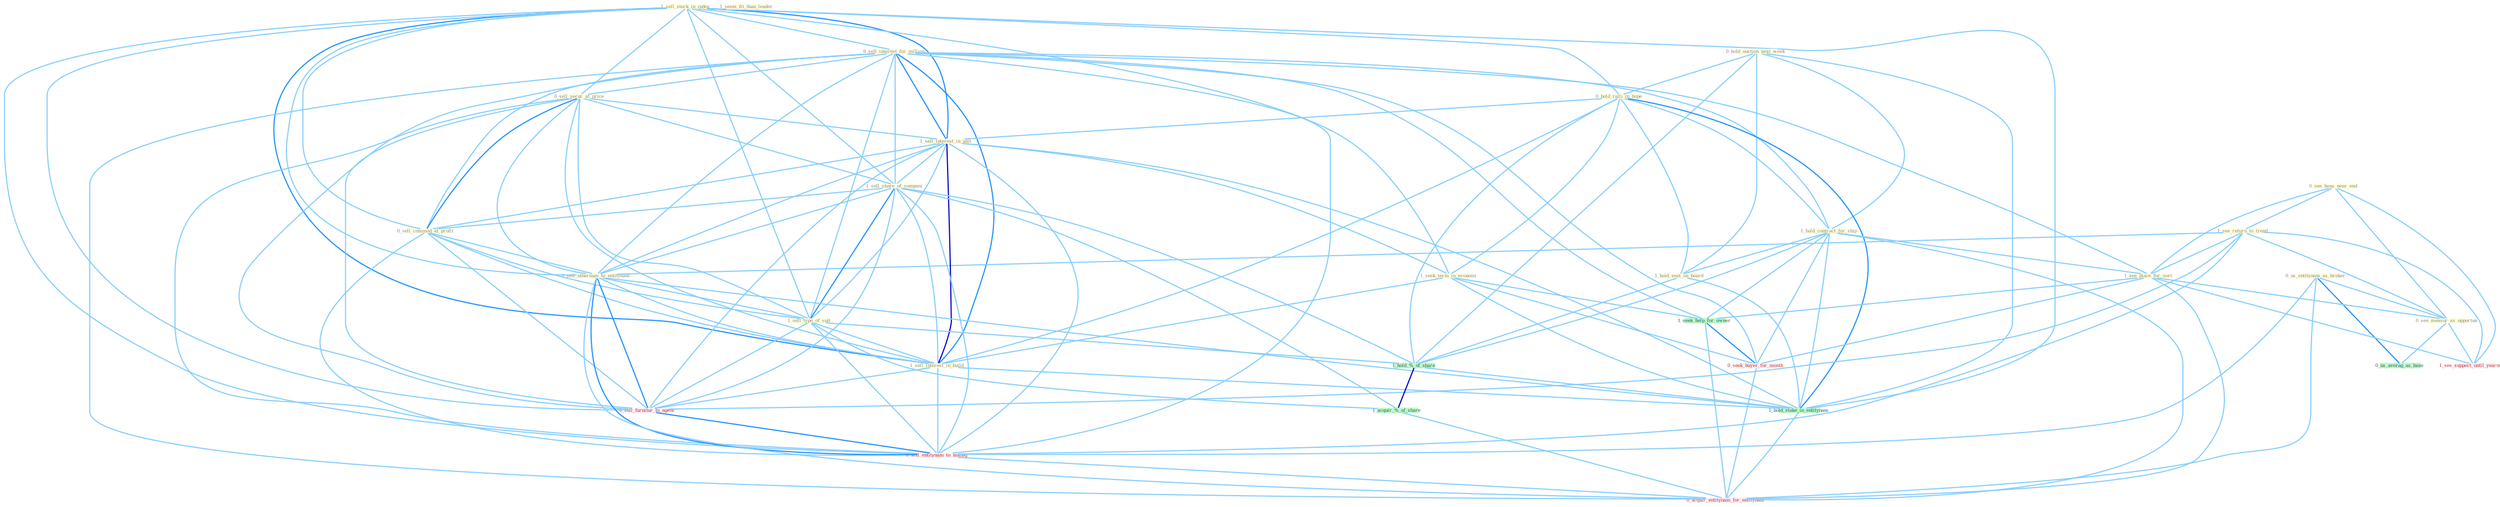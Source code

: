 Graph G{ 
    node
    [shape=polygon,style=filled,width=.5,height=.06,color="#BDFCC9",fixedsize=true,fontsize=4,
    fontcolor="#2f4f4f"];
    {node
    [color="#ffffe0", fontcolor="#8b7d6b"] "1_sell_stock_in_index " "0_hold_auction_next_week " "1_seem_fit_than_leader " "0_sell_interest_for_million " "0_us_entitynam_as_broker " "0_hold_ralli_in_hope " "0_see_hous_near_end " "0_sell_secur_at_price " "1_see_return_to_trend " "1_hold_contract_for_ship " "1_see_place_for_sort " "1_sell_interest_in_unit " "1_seek_term_in_economi " "1_sell_share_of_compani " "0_sell_commod_at_profit " "0_sell_othernum_to_entitynam " "0_see_measur_as_opportun " "1_sell_type_of_suit " "1_hold_seat_on_board " "1_sell_interest_in_build "}
{node [color="#fff0f5", fontcolor="#b22222"] "0_seek_buyer_for_month " "1_see_support_until_yearnum " "0_sell_furnitur_to_agenc " "0_sell_entitynam_to_manag " "0_acquir_entitynam_for_entitynam "}
edge [color="#B0E2FF"];

	"1_sell_stock_in_index " -- "0_sell_interest_for_million " [w="1", color="#87cefa" ];
	"1_sell_stock_in_index " -- "0_hold_ralli_in_hope " [w="1", color="#87cefa" ];
	"1_sell_stock_in_index " -- "0_sell_secur_at_price " [w="1", color="#87cefa" ];
	"1_sell_stock_in_index " -- "1_sell_interest_in_unit " [w="2", color="#1e90ff" , len=0.8];
	"1_sell_stock_in_index " -- "1_seek_term_in_economi " [w="1", color="#87cefa" ];
	"1_sell_stock_in_index " -- "1_sell_share_of_compani " [w="1", color="#87cefa" ];
	"1_sell_stock_in_index " -- "0_sell_commod_at_profit " [w="1", color="#87cefa" ];
	"1_sell_stock_in_index " -- "0_sell_othernum_to_entitynam " [w="1", color="#87cefa" ];
	"1_sell_stock_in_index " -- "1_sell_type_of_suit " [w="1", color="#87cefa" ];
	"1_sell_stock_in_index " -- "1_sell_interest_in_build " [w="2", color="#1e90ff" , len=0.8];
	"1_sell_stock_in_index " -- "1_hold_stake_in_entitynam " [w="1", color="#87cefa" ];
	"1_sell_stock_in_index " -- "0_sell_furnitur_to_agenc " [w="1", color="#87cefa" ];
	"1_sell_stock_in_index " -- "0_sell_entitynam_to_manag " [w="1", color="#87cefa" ];
	"0_hold_auction_next_week " -- "0_hold_ralli_in_hope " [w="1", color="#87cefa" ];
	"0_hold_auction_next_week " -- "1_hold_contract_for_ship " [w="1", color="#87cefa" ];
	"0_hold_auction_next_week " -- "1_hold_seat_on_board " [w="1", color="#87cefa" ];
	"0_hold_auction_next_week " -- "1_hold_%_of_share " [w="1", color="#87cefa" ];
	"0_hold_auction_next_week " -- "1_hold_stake_in_entitynam " [w="1", color="#87cefa" ];
	"0_sell_interest_for_million " -- "0_sell_secur_at_price " [w="1", color="#87cefa" ];
	"0_sell_interest_for_million " -- "1_hold_contract_for_ship " [w="1", color="#87cefa" ];
	"0_sell_interest_for_million " -- "1_see_place_for_sort " [w="1", color="#87cefa" ];
	"0_sell_interest_for_million " -- "1_sell_interest_in_unit " [w="2", color="#1e90ff" , len=0.8];
	"0_sell_interest_for_million " -- "1_sell_share_of_compani " [w="1", color="#87cefa" ];
	"0_sell_interest_for_million " -- "0_sell_commod_at_profit " [w="1", color="#87cefa" ];
	"0_sell_interest_for_million " -- "0_sell_othernum_to_entitynam " [w="1", color="#87cefa" ];
	"0_sell_interest_for_million " -- "1_sell_type_of_suit " [w="1", color="#87cefa" ];
	"0_sell_interest_for_million " -- "1_sell_interest_in_build " [w="2", color="#1e90ff" , len=0.8];
	"0_sell_interest_for_million " -- "1_seek_help_for_owner " [w="1", color="#87cefa" ];
	"0_sell_interest_for_million " -- "0_seek_buyer_for_month " [w="1", color="#87cefa" ];
	"0_sell_interest_for_million " -- "0_sell_furnitur_to_agenc " [w="1", color="#87cefa" ];
	"0_sell_interest_for_million " -- "0_sell_entitynam_to_manag " [w="1", color="#87cefa" ];
	"0_sell_interest_for_million " -- "0_acquir_entitynam_for_entitynam " [w="1", color="#87cefa" ];
	"0_us_entitynam_as_broker " -- "0_see_measur_as_opportun " [w="1", color="#87cefa" ];
	"0_us_entitynam_as_broker " -- "0_us_averag_as_base " [w="2", color="#1e90ff" , len=0.8];
	"0_us_entitynam_as_broker " -- "0_sell_entitynam_to_manag " [w="1", color="#87cefa" ];
	"0_us_entitynam_as_broker " -- "0_acquir_entitynam_for_entitynam " [w="1", color="#87cefa" ];
	"0_hold_ralli_in_hope " -- "1_hold_contract_for_ship " [w="1", color="#87cefa" ];
	"0_hold_ralli_in_hope " -- "1_sell_interest_in_unit " [w="1", color="#87cefa" ];
	"0_hold_ralli_in_hope " -- "1_seek_term_in_economi " [w="1", color="#87cefa" ];
	"0_hold_ralli_in_hope " -- "1_hold_seat_on_board " [w="1", color="#87cefa" ];
	"0_hold_ralli_in_hope " -- "1_sell_interest_in_build " [w="1", color="#87cefa" ];
	"0_hold_ralli_in_hope " -- "1_hold_%_of_share " [w="1", color="#87cefa" ];
	"0_hold_ralli_in_hope " -- "1_hold_stake_in_entitynam " [w="2", color="#1e90ff" , len=0.8];
	"0_see_hous_near_end " -- "1_see_return_to_trend " [w="1", color="#87cefa" ];
	"0_see_hous_near_end " -- "1_see_place_for_sort " [w="1", color="#87cefa" ];
	"0_see_hous_near_end " -- "0_see_measur_as_opportun " [w="1", color="#87cefa" ];
	"0_see_hous_near_end " -- "1_see_support_until_yearnum " [w="1", color="#87cefa" ];
	"0_sell_secur_at_price " -- "1_sell_interest_in_unit " [w="1", color="#87cefa" ];
	"0_sell_secur_at_price " -- "1_sell_share_of_compani " [w="1", color="#87cefa" ];
	"0_sell_secur_at_price " -- "0_sell_commod_at_profit " [w="2", color="#1e90ff" , len=0.8];
	"0_sell_secur_at_price " -- "0_sell_othernum_to_entitynam " [w="1", color="#87cefa" ];
	"0_sell_secur_at_price " -- "1_sell_type_of_suit " [w="1", color="#87cefa" ];
	"0_sell_secur_at_price " -- "1_sell_interest_in_build " [w="1", color="#87cefa" ];
	"0_sell_secur_at_price " -- "0_sell_furnitur_to_agenc " [w="1", color="#87cefa" ];
	"0_sell_secur_at_price " -- "0_sell_entitynam_to_manag " [w="1", color="#87cefa" ];
	"1_see_return_to_trend " -- "1_see_place_for_sort " [w="1", color="#87cefa" ];
	"1_see_return_to_trend " -- "0_sell_othernum_to_entitynam " [w="1", color="#87cefa" ];
	"1_see_return_to_trend " -- "0_see_measur_as_opportun " [w="1", color="#87cefa" ];
	"1_see_return_to_trend " -- "1_see_support_until_yearnum " [w="1", color="#87cefa" ];
	"1_see_return_to_trend " -- "0_sell_furnitur_to_agenc " [w="1", color="#87cefa" ];
	"1_see_return_to_trend " -- "0_sell_entitynam_to_manag " [w="1", color="#87cefa" ];
	"1_hold_contract_for_ship " -- "1_see_place_for_sort " [w="1", color="#87cefa" ];
	"1_hold_contract_for_ship " -- "1_hold_seat_on_board " [w="1", color="#87cefa" ];
	"1_hold_contract_for_ship " -- "1_hold_%_of_share " [w="1", color="#87cefa" ];
	"1_hold_contract_for_ship " -- "1_hold_stake_in_entitynam " [w="1", color="#87cefa" ];
	"1_hold_contract_for_ship " -- "1_seek_help_for_owner " [w="1", color="#87cefa" ];
	"1_hold_contract_for_ship " -- "0_seek_buyer_for_month " [w="1", color="#87cefa" ];
	"1_hold_contract_for_ship " -- "0_acquir_entitynam_for_entitynam " [w="1", color="#87cefa" ];
	"1_see_place_for_sort " -- "0_see_measur_as_opportun " [w="1", color="#87cefa" ];
	"1_see_place_for_sort " -- "1_seek_help_for_owner " [w="1", color="#87cefa" ];
	"1_see_place_for_sort " -- "0_seek_buyer_for_month " [w="1", color="#87cefa" ];
	"1_see_place_for_sort " -- "1_see_support_until_yearnum " [w="1", color="#87cefa" ];
	"1_see_place_for_sort " -- "0_acquir_entitynam_for_entitynam " [w="1", color="#87cefa" ];
	"1_sell_interest_in_unit " -- "1_seek_term_in_economi " [w="1", color="#87cefa" ];
	"1_sell_interest_in_unit " -- "1_sell_share_of_compani " [w="1", color="#87cefa" ];
	"1_sell_interest_in_unit " -- "0_sell_commod_at_profit " [w="1", color="#87cefa" ];
	"1_sell_interest_in_unit " -- "0_sell_othernum_to_entitynam " [w="1", color="#87cefa" ];
	"1_sell_interest_in_unit " -- "1_sell_type_of_suit " [w="1", color="#87cefa" ];
	"1_sell_interest_in_unit " -- "1_sell_interest_in_build " [w="3", color="#0000cd" , len=0.6];
	"1_sell_interest_in_unit " -- "1_hold_stake_in_entitynam " [w="1", color="#87cefa" ];
	"1_sell_interest_in_unit " -- "0_sell_furnitur_to_agenc " [w="1", color="#87cefa" ];
	"1_sell_interest_in_unit " -- "0_sell_entitynam_to_manag " [w="1", color="#87cefa" ];
	"1_seek_term_in_economi " -- "1_sell_interest_in_build " [w="1", color="#87cefa" ];
	"1_seek_term_in_economi " -- "1_hold_stake_in_entitynam " [w="1", color="#87cefa" ];
	"1_seek_term_in_economi " -- "1_seek_help_for_owner " [w="1", color="#87cefa" ];
	"1_seek_term_in_economi " -- "0_seek_buyer_for_month " [w="1", color="#87cefa" ];
	"1_sell_share_of_compani " -- "0_sell_commod_at_profit " [w="1", color="#87cefa" ];
	"1_sell_share_of_compani " -- "0_sell_othernum_to_entitynam " [w="1", color="#87cefa" ];
	"1_sell_share_of_compani " -- "1_sell_type_of_suit " [w="2", color="#1e90ff" , len=0.8];
	"1_sell_share_of_compani " -- "1_sell_interest_in_build " [w="1", color="#87cefa" ];
	"1_sell_share_of_compani " -- "1_hold_%_of_share " [w="1", color="#87cefa" ];
	"1_sell_share_of_compani " -- "1_acquir_%_of_share " [w="1", color="#87cefa" ];
	"1_sell_share_of_compani " -- "0_sell_furnitur_to_agenc " [w="1", color="#87cefa" ];
	"1_sell_share_of_compani " -- "0_sell_entitynam_to_manag " [w="1", color="#87cefa" ];
	"0_sell_commod_at_profit " -- "0_sell_othernum_to_entitynam " [w="1", color="#87cefa" ];
	"0_sell_commod_at_profit " -- "1_sell_type_of_suit " [w="1", color="#87cefa" ];
	"0_sell_commod_at_profit " -- "1_sell_interest_in_build " [w="1", color="#87cefa" ];
	"0_sell_commod_at_profit " -- "0_sell_furnitur_to_agenc " [w="1", color="#87cefa" ];
	"0_sell_commod_at_profit " -- "0_sell_entitynam_to_manag " [w="1", color="#87cefa" ];
	"0_sell_othernum_to_entitynam " -- "1_sell_type_of_suit " [w="1", color="#87cefa" ];
	"0_sell_othernum_to_entitynam " -- "1_sell_interest_in_build " [w="1", color="#87cefa" ];
	"0_sell_othernum_to_entitynam " -- "1_hold_stake_in_entitynam " [w="1", color="#87cefa" ];
	"0_sell_othernum_to_entitynam " -- "0_sell_furnitur_to_agenc " [w="2", color="#1e90ff" , len=0.8];
	"0_sell_othernum_to_entitynam " -- "0_sell_entitynam_to_manag " [w="2", color="#1e90ff" , len=0.8];
	"0_sell_othernum_to_entitynam " -- "0_acquir_entitynam_for_entitynam " [w="1", color="#87cefa" ];
	"0_see_measur_as_opportun " -- "1_see_support_until_yearnum " [w="1", color="#87cefa" ];
	"0_see_measur_as_opportun " -- "0_us_averag_as_base " [w="1", color="#87cefa" ];
	"1_sell_type_of_suit " -- "1_sell_interest_in_build " [w="1", color="#87cefa" ];
	"1_sell_type_of_suit " -- "1_hold_%_of_share " [w="1", color="#87cefa" ];
	"1_sell_type_of_suit " -- "1_acquir_%_of_share " [w="1", color="#87cefa" ];
	"1_sell_type_of_suit " -- "0_sell_furnitur_to_agenc " [w="1", color="#87cefa" ];
	"1_sell_type_of_suit " -- "0_sell_entitynam_to_manag " [w="1", color="#87cefa" ];
	"1_hold_seat_on_board " -- "1_hold_%_of_share " [w="1", color="#87cefa" ];
	"1_hold_seat_on_board " -- "1_hold_stake_in_entitynam " [w="1", color="#87cefa" ];
	"1_sell_interest_in_build " -- "1_hold_stake_in_entitynam " [w="1", color="#87cefa" ];
	"1_sell_interest_in_build " -- "0_sell_furnitur_to_agenc " [w="1", color="#87cefa" ];
	"1_sell_interest_in_build " -- "0_sell_entitynam_to_manag " [w="1", color="#87cefa" ];
	"1_hold_%_of_share " -- "1_hold_stake_in_entitynam " [w="1", color="#87cefa" ];
	"1_hold_%_of_share " -- "1_acquir_%_of_share " [w="3", color="#0000cd" , len=0.6];
	"1_hold_stake_in_entitynam " -- "0_acquir_entitynam_for_entitynam " [w="1", color="#87cefa" ];
	"1_seek_help_for_owner " -- "0_seek_buyer_for_month " [w="2", color="#1e90ff" , len=0.8];
	"1_seek_help_for_owner " -- "0_acquir_entitynam_for_entitynam " [w="1", color="#87cefa" ];
	"0_seek_buyer_for_month " -- "0_acquir_entitynam_for_entitynam " [w="1", color="#87cefa" ];
	"1_acquir_%_of_share " -- "0_acquir_entitynam_for_entitynam " [w="1", color="#87cefa" ];
	"0_sell_furnitur_to_agenc " -- "0_sell_entitynam_to_manag " [w="2", color="#1e90ff" , len=0.8];
	"0_sell_entitynam_to_manag " -- "0_acquir_entitynam_for_entitynam " [w="1", color="#87cefa" ];
}
